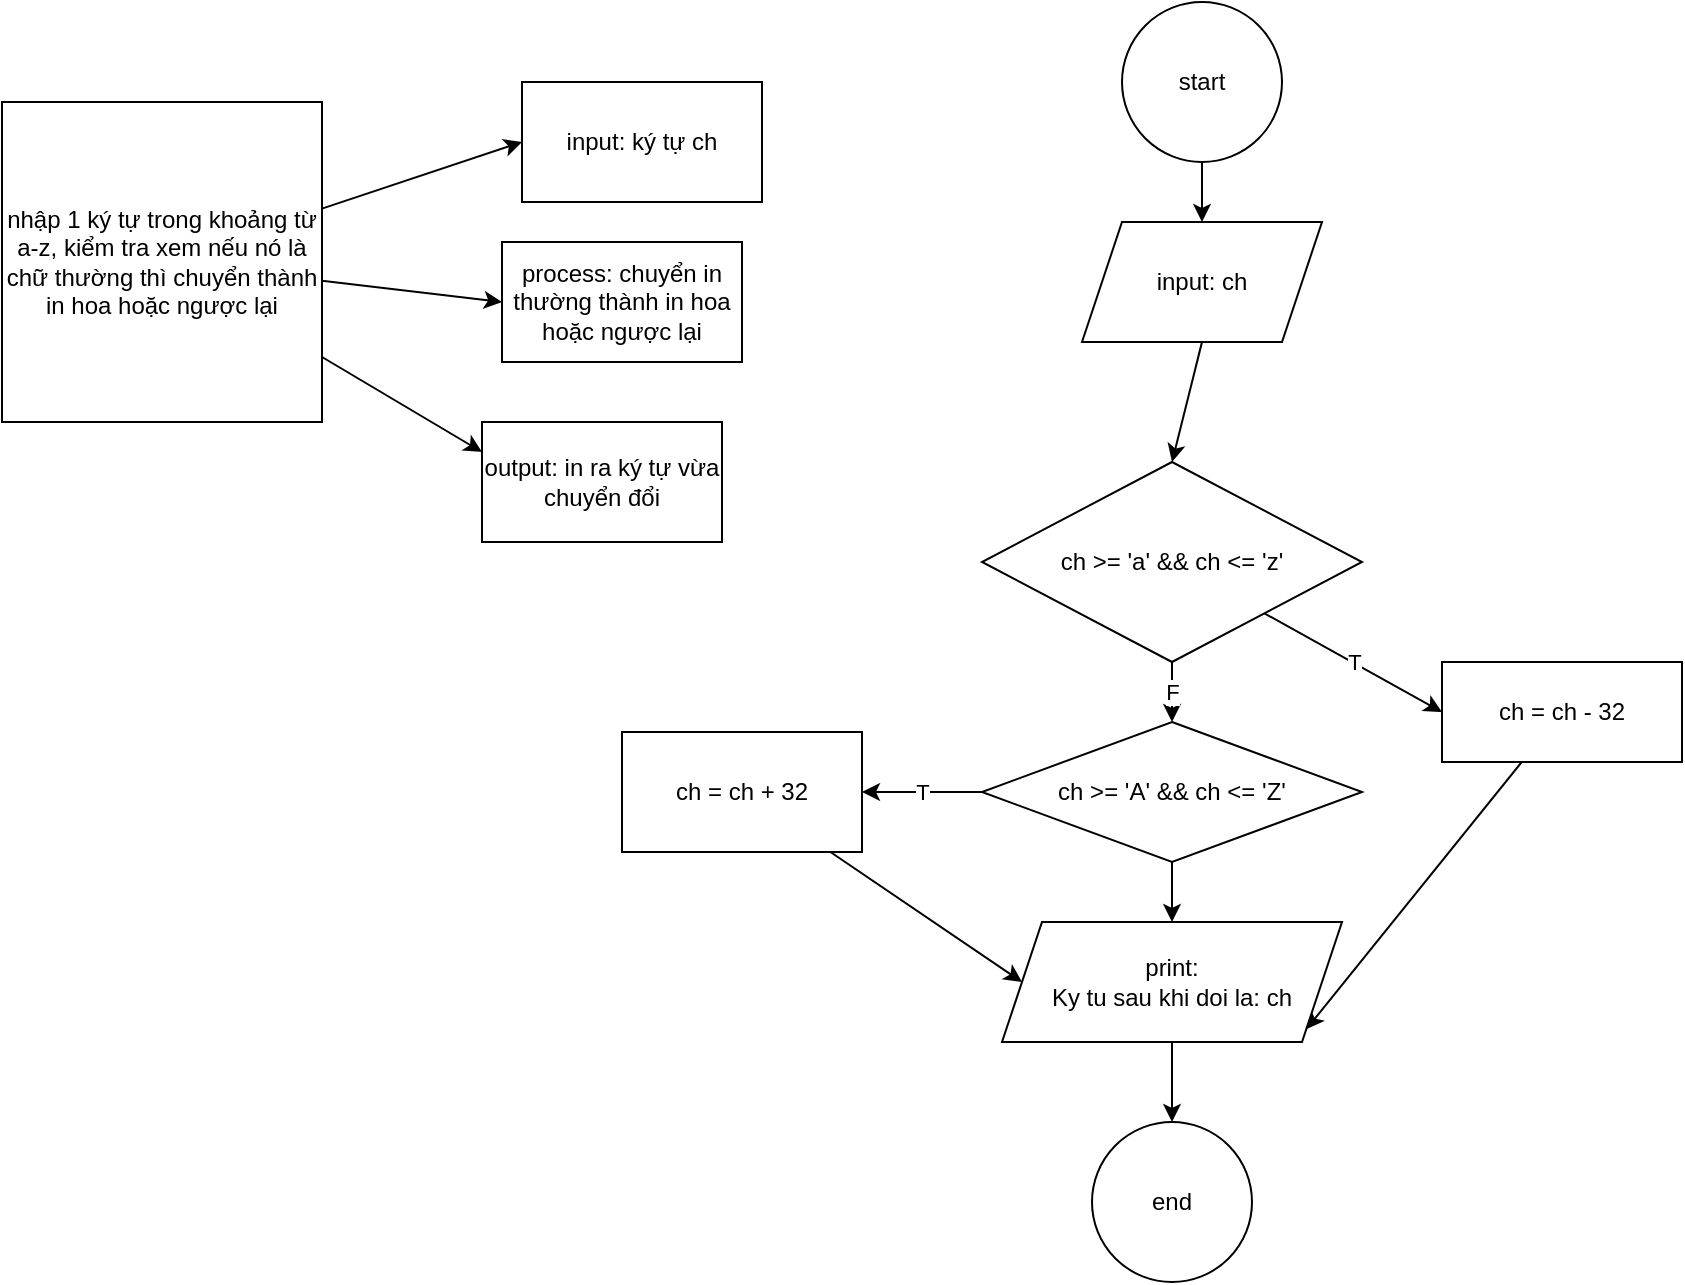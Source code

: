 <mxfile version="21.1.2" type="device">
  <diagram name="Page-1" id="ge0RUx3JYliLoUckjv3V">
    <mxGraphModel dx="435" dy="533" grid="1" gridSize="10" guides="1" tooltips="1" connect="1" arrows="1" fold="1" page="1" pageScale="1" pageWidth="850" pageHeight="1100" math="0" shadow="0">
      <root>
        <mxCell id="0" />
        <mxCell id="1" parent="0" />
        <mxCell id="TSU1NX1iZhTqzZbUXTQV-17" style="rounded=0;orthogonalLoop=1;jettySize=auto;html=1;entryX=0.5;entryY=0;entryDx=0;entryDy=0;" parent="1" source="TSU1NX1iZhTqzZbUXTQV-2" target="TSU1NX1iZhTqzZbUXTQV-18" edge="1">
          <mxGeometry relative="1" as="geometry">
            <mxPoint x="630" y="170.0" as="targetPoint" />
          </mxGeometry>
        </mxCell>
        <mxCell id="TSU1NX1iZhTqzZbUXTQV-2" value="start" style="ellipse;whiteSpace=wrap;html=1;aspect=fixed;" parent="1" vertex="1">
          <mxGeometry x="590" width="80" height="80" as="geometry" />
        </mxCell>
        <mxCell id="TSU1NX1iZhTqzZbUXTQV-5" style="rounded=0;orthogonalLoop=1;jettySize=auto;html=1;entryX=0;entryY=0.5;entryDx=0;entryDy=0;" parent="1" source="TSU1NX1iZhTqzZbUXTQV-4" target="TSU1NX1iZhTqzZbUXTQV-7" edge="1">
          <mxGeometry relative="1" as="geometry">
            <mxPoint x="290" y="80" as="targetPoint" />
          </mxGeometry>
        </mxCell>
        <mxCell id="TSU1NX1iZhTqzZbUXTQV-4" value="nhập 1 ký tự trong khoảng từ a-z, kiểm tra xem nếu nó là chữ thường thì chuyển thành in hoa hoặc ngược lại" style="whiteSpace=wrap;html=1;aspect=fixed;" parent="1" vertex="1">
          <mxGeometry x="30" y="50" width="160" height="160" as="geometry" />
        </mxCell>
        <mxCell id="TSU1NX1iZhTqzZbUXTQV-7" value="input: ký tự ch" style="rounded=0;whiteSpace=wrap;html=1;" parent="1" vertex="1">
          <mxGeometry x="290" y="40" width="120" height="60" as="geometry" />
        </mxCell>
        <mxCell id="TSU1NX1iZhTqzZbUXTQV-12" style="rounded=0;orthogonalLoop=1;jettySize=auto;html=1;entryX=0;entryY=0.5;entryDx=0;entryDy=0;" parent="1" source="TSU1NX1iZhTqzZbUXTQV-4" target="TSU1NX1iZhTqzZbUXTQV-13" edge="1">
          <mxGeometry relative="1" as="geometry">
            <mxPoint x="280" y="150" as="targetPoint" />
            <mxPoint x="190" y="108" as="sourcePoint" />
          </mxGeometry>
        </mxCell>
        <mxCell id="TSU1NX1iZhTqzZbUXTQV-13" value="process: chuyển in thường thành in hoa hoặc ngược lại" style="rounded=0;whiteSpace=wrap;html=1;" parent="1" vertex="1">
          <mxGeometry x="280" y="120" width="120" height="60" as="geometry" />
        </mxCell>
        <mxCell id="TSU1NX1iZhTqzZbUXTQV-14" style="rounded=0;orthogonalLoop=1;jettySize=auto;html=1;entryX=0;entryY=0.25;entryDx=0;entryDy=0;" parent="1" source="TSU1NX1iZhTqzZbUXTQV-4" target="TSU1NX1iZhTqzZbUXTQV-15" edge="1">
          <mxGeometry relative="1" as="geometry">
            <mxPoint x="270" y="230" as="targetPoint" />
            <mxPoint x="190" y="139" as="sourcePoint" />
          </mxGeometry>
        </mxCell>
        <mxCell id="TSU1NX1iZhTqzZbUXTQV-15" value="output: in ra ký tự vừa chuyển đổi" style="rounded=0;whiteSpace=wrap;html=1;" parent="1" vertex="1">
          <mxGeometry x="270" y="210" width="120" height="60" as="geometry" />
        </mxCell>
        <mxCell id="TSU1NX1iZhTqzZbUXTQV-18" value="input: ch" style="shape=parallelogram;perimeter=parallelogramPerimeter;whiteSpace=wrap;html=1;fixedSize=1;" parent="1" vertex="1">
          <mxGeometry x="570" y="110" width="120" height="60" as="geometry" />
        </mxCell>
        <mxCell id="TSU1NX1iZhTqzZbUXTQV-22" value="end" style="ellipse;whiteSpace=wrap;html=1;aspect=fixed;" parent="1" vertex="1">
          <mxGeometry x="575" y="560" width="80" height="80" as="geometry" />
        </mxCell>
        <mxCell id="TSU1NX1iZhTqzZbUXTQV-35" style="rounded=0;orthogonalLoop=1;jettySize=auto;html=1;entryX=0.5;entryY=0;entryDx=0;entryDy=0;exitX=0.5;exitY=1;exitDx=0;exitDy=0;" parent="1" source="TSU1NX1iZhTqzZbUXTQV-18" target="Yubh7xGughw3mYgltP4X-2" edge="1">
          <mxGeometry relative="1" as="geometry">
            <mxPoint x="617.5" y="300" as="targetPoint" />
            <mxPoint x="616.25" y="250" as="sourcePoint" />
          </mxGeometry>
        </mxCell>
        <mxCell id="7XLpumBAwAmDv-yZLWx--3" value="T" style="rounded=0;orthogonalLoop=1;jettySize=auto;html=1;entryX=0;entryY=0.5;entryDx=0;entryDy=0;" parent="1" source="Yubh7xGughw3mYgltP4X-2" target="7XLpumBAwAmDv-yZLWx--4" edge="1">
          <mxGeometry relative="1" as="geometry">
            <mxPoint x="790" y="350" as="targetPoint" />
          </mxGeometry>
        </mxCell>
        <mxCell id="t6G_iK4bh2engV4PfxKn-3" value="F" style="edgeStyle=orthogonalEdgeStyle;rounded=0;orthogonalLoop=1;jettySize=auto;html=1;entryX=0.5;entryY=0;entryDx=0;entryDy=0;" edge="1" parent="1" source="Yubh7xGughw3mYgltP4X-2" target="t6G_iK4bh2engV4PfxKn-5">
          <mxGeometry relative="1" as="geometry">
            <mxPoint x="615" y="380" as="targetPoint" />
          </mxGeometry>
        </mxCell>
        <mxCell id="Yubh7xGughw3mYgltP4X-2" value="ch &amp;gt;= &#39;a&#39; &amp;amp;&amp;amp; ch &amp;lt;= &#39;z&#39;" style="rhombus;whiteSpace=wrap;html=1;" parent="1" vertex="1">
          <mxGeometry x="520" y="230" width="190" height="100" as="geometry" />
        </mxCell>
        <mxCell id="t6G_iK4bh2engV4PfxKn-4" style="rounded=0;orthogonalLoop=1;jettySize=auto;html=1;entryX=1;entryY=1;entryDx=0;entryDy=0;" edge="1" parent="1" source="7XLpumBAwAmDv-yZLWx--4" target="t6G_iK4bh2engV4PfxKn-1">
          <mxGeometry relative="1" as="geometry" />
        </mxCell>
        <mxCell id="7XLpumBAwAmDv-yZLWx--4" value="ch = ch - 32" style="rounded=0;whiteSpace=wrap;html=1;" parent="1" vertex="1">
          <mxGeometry x="750" y="330" width="120" height="50" as="geometry" />
        </mxCell>
        <mxCell id="t6G_iK4bh2engV4PfxKn-2" style="edgeStyle=orthogonalEdgeStyle;rounded=0;orthogonalLoop=1;jettySize=auto;html=1;entryX=0.5;entryY=0;entryDx=0;entryDy=0;" edge="1" parent="1" source="t6G_iK4bh2engV4PfxKn-1" target="TSU1NX1iZhTqzZbUXTQV-22">
          <mxGeometry relative="1" as="geometry" />
        </mxCell>
        <mxCell id="t6G_iK4bh2engV4PfxKn-1" value="print:&lt;br&gt;Ky tu sau khi doi la: ch" style="shape=parallelogram;perimeter=parallelogramPerimeter;whiteSpace=wrap;html=1;fixedSize=1;" vertex="1" parent="1">
          <mxGeometry x="530" y="460" width="170" height="60" as="geometry" />
        </mxCell>
        <mxCell id="t6G_iK4bh2engV4PfxKn-6" style="edgeStyle=orthogonalEdgeStyle;rounded=0;orthogonalLoop=1;jettySize=auto;html=1;entryX=0.5;entryY=0;entryDx=0;entryDy=0;" edge="1" parent="1" source="t6G_iK4bh2engV4PfxKn-5" target="t6G_iK4bh2engV4PfxKn-1">
          <mxGeometry relative="1" as="geometry" />
        </mxCell>
        <mxCell id="t6G_iK4bh2engV4PfxKn-8" value="T" style="rounded=0;orthogonalLoop=1;jettySize=auto;html=1;" edge="1" parent="1" source="t6G_iK4bh2engV4PfxKn-5" target="t6G_iK4bh2engV4PfxKn-9">
          <mxGeometry relative="1" as="geometry">
            <mxPoint x="450" y="385" as="targetPoint" />
          </mxGeometry>
        </mxCell>
        <mxCell id="t6G_iK4bh2engV4PfxKn-5" value="ch &amp;gt;= &#39;A&#39; &amp;amp;&amp;amp; ch &amp;lt;= &#39;Z&#39;" style="rhombus;whiteSpace=wrap;html=1;" vertex="1" parent="1">
          <mxGeometry x="520" y="360" width="190" height="70" as="geometry" />
        </mxCell>
        <mxCell id="t6G_iK4bh2engV4PfxKn-10" style="rounded=0;orthogonalLoop=1;jettySize=auto;html=1;entryX=0;entryY=0.5;entryDx=0;entryDy=0;" edge="1" parent="1" source="t6G_iK4bh2engV4PfxKn-9" target="t6G_iK4bh2engV4PfxKn-1">
          <mxGeometry relative="1" as="geometry" />
        </mxCell>
        <mxCell id="t6G_iK4bh2engV4PfxKn-9" value="ch = ch + 32" style="rounded=0;whiteSpace=wrap;html=1;" vertex="1" parent="1">
          <mxGeometry x="340" y="365" width="120" height="60" as="geometry" />
        </mxCell>
      </root>
    </mxGraphModel>
  </diagram>
</mxfile>
